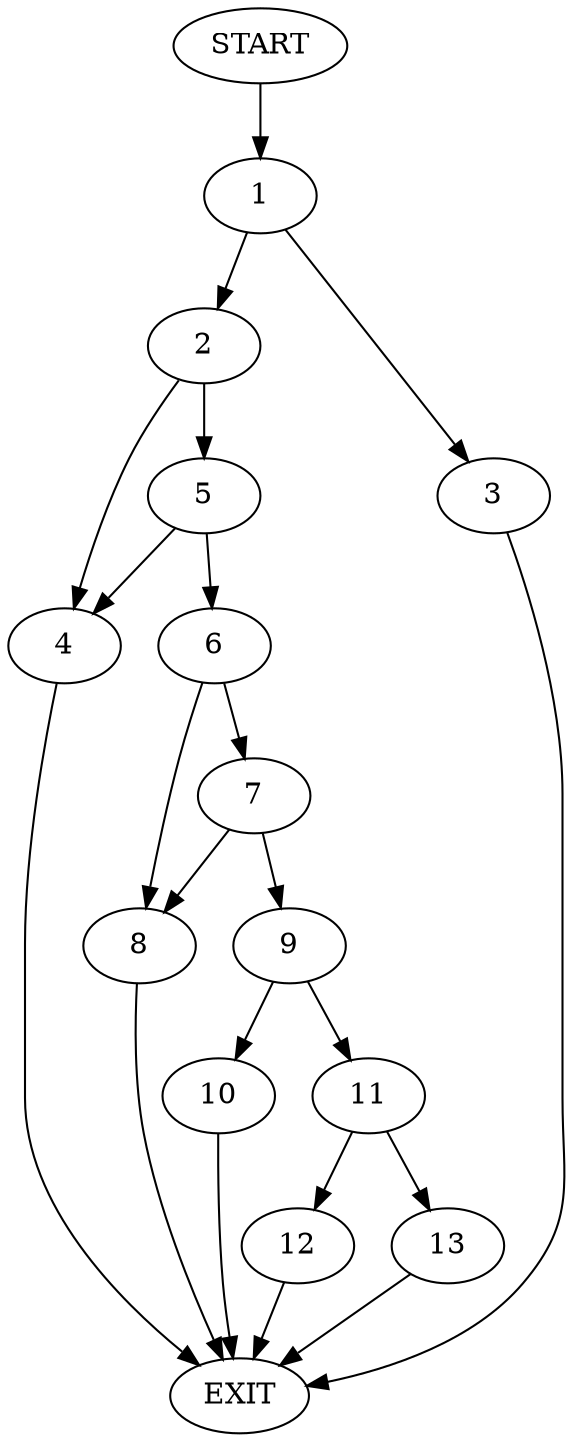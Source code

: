 digraph {
0 [label="START"]
14 [label="EXIT"]
0 -> 1
1 -> 2
1 -> 3
2 -> 4
2 -> 5
3 -> 14
5 -> 4
5 -> 6
4 -> 14
6 -> 7
6 -> 8
7 -> 8
7 -> 9
8 -> 14
9 -> 10
9 -> 11
11 -> 12
11 -> 13
10 -> 14
13 -> 14
12 -> 14
}
